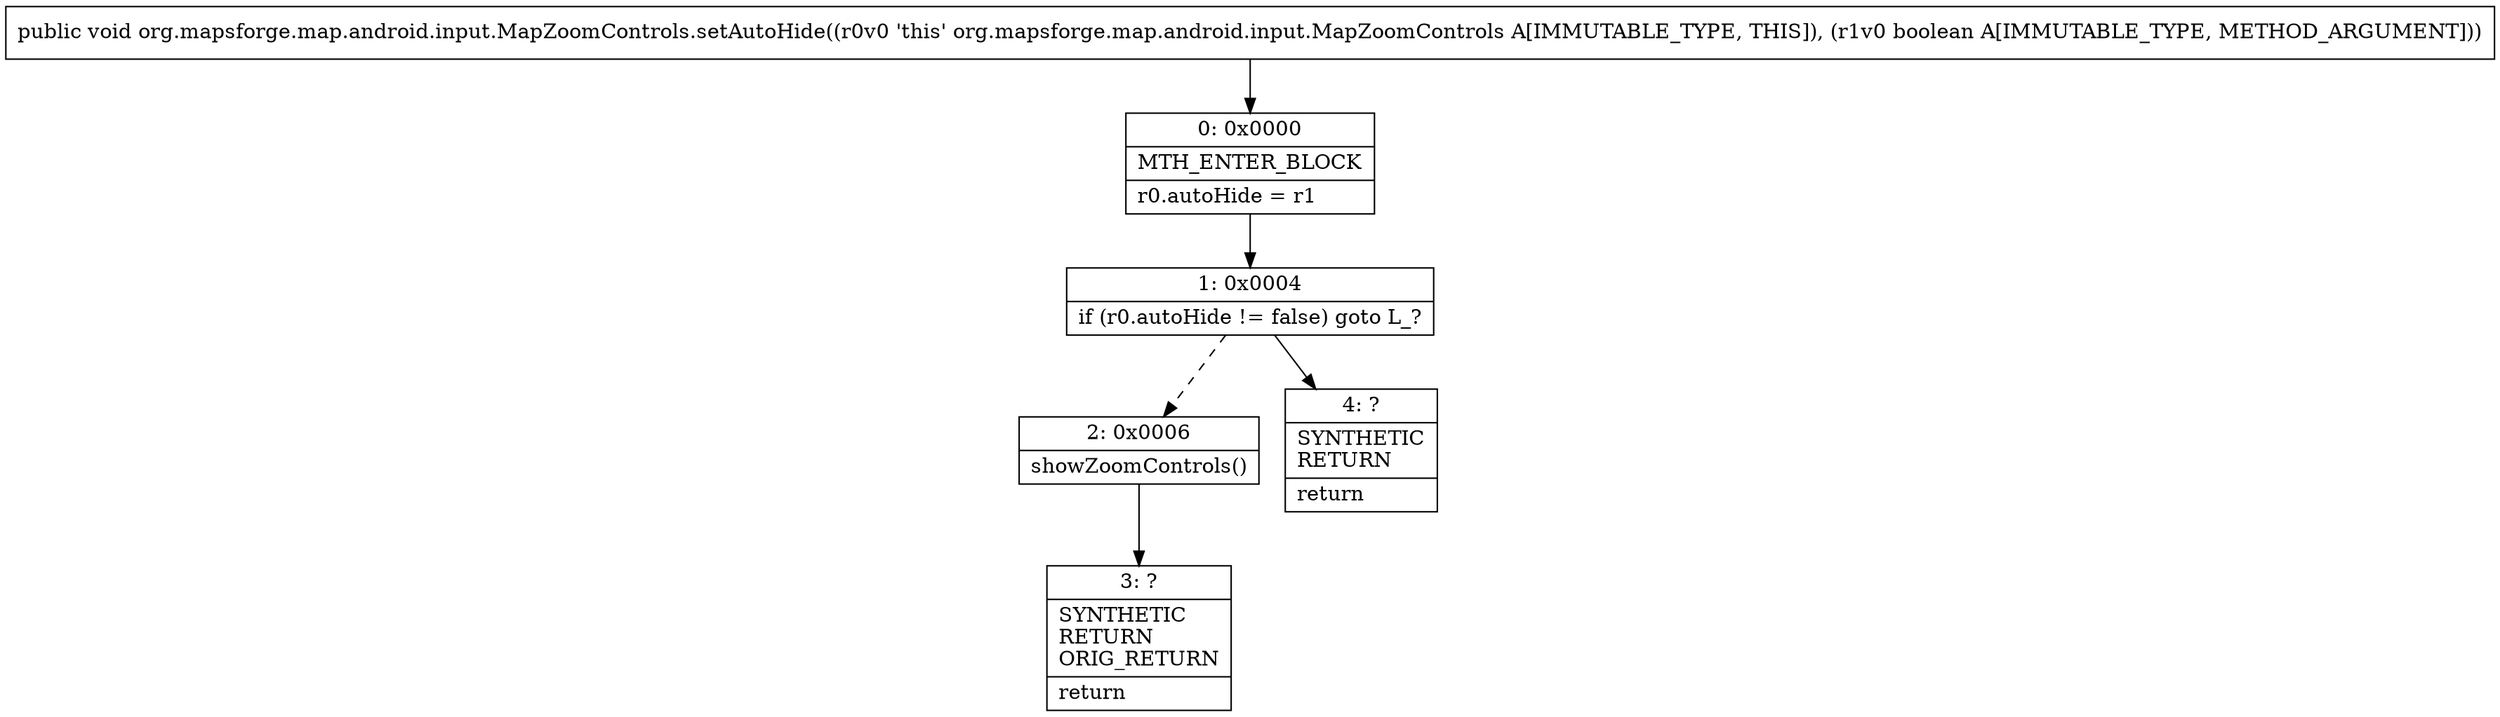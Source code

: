 digraph "CFG fororg.mapsforge.map.android.input.MapZoomControls.setAutoHide(Z)V" {
Node_0 [shape=record,label="{0\:\ 0x0000|MTH_ENTER_BLOCK\l|r0.autoHide = r1\l}"];
Node_1 [shape=record,label="{1\:\ 0x0004|if (r0.autoHide != false) goto L_?\l}"];
Node_2 [shape=record,label="{2\:\ 0x0006|showZoomControls()\l}"];
Node_3 [shape=record,label="{3\:\ ?|SYNTHETIC\lRETURN\lORIG_RETURN\l|return\l}"];
Node_4 [shape=record,label="{4\:\ ?|SYNTHETIC\lRETURN\l|return\l}"];
MethodNode[shape=record,label="{public void org.mapsforge.map.android.input.MapZoomControls.setAutoHide((r0v0 'this' org.mapsforge.map.android.input.MapZoomControls A[IMMUTABLE_TYPE, THIS]), (r1v0 boolean A[IMMUTABLE_TYPE, METHOD_ARGUMENT])) }"];
MethodNode -> Node_0;
Node_0 -> Node_1;
Node_1 -> Node_2[style=dashed];
Node_1 -> Node_4;
Node_2 -> Node_3;
}

